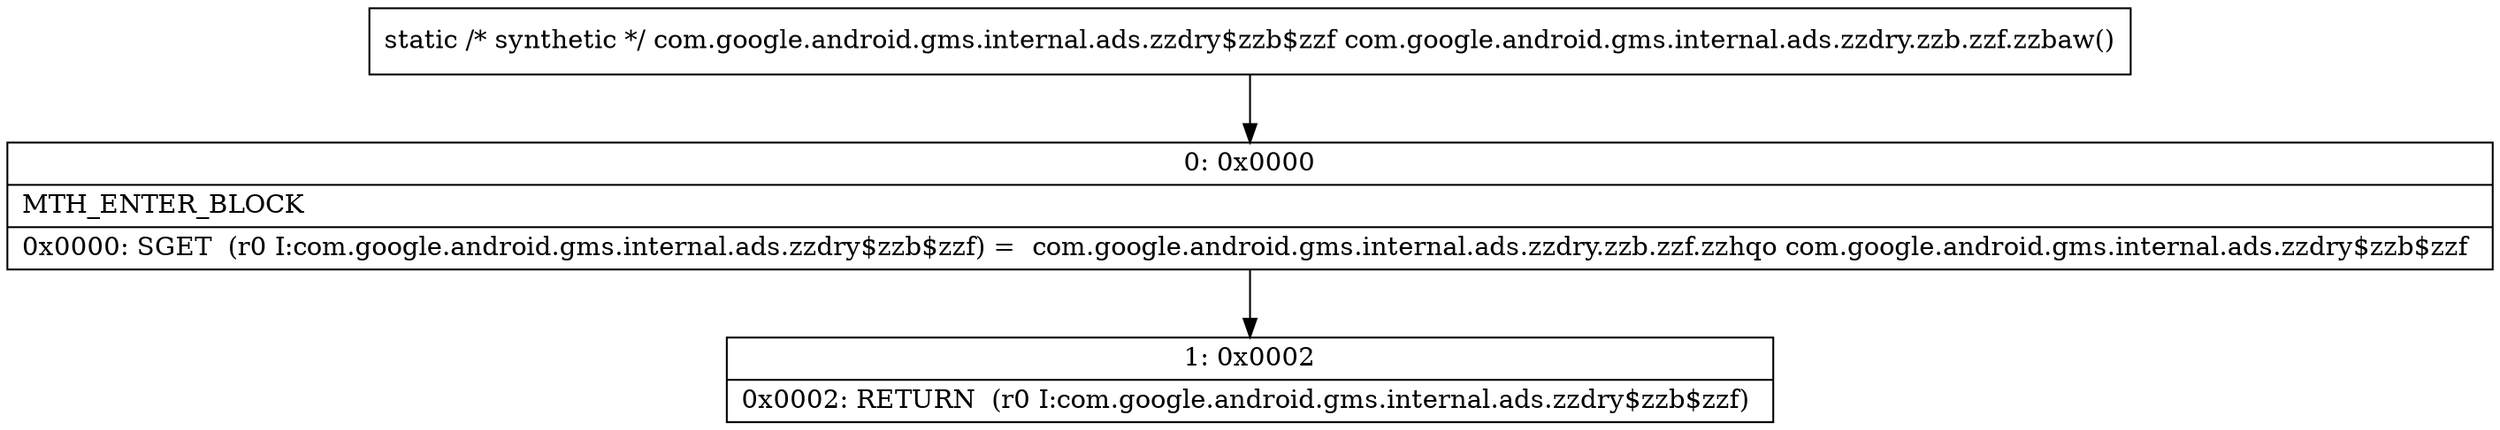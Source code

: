 digraph "CFG forcom.google.android.gms.internal.ads.zzdry.zzb.zzf.zzbaw()Lcom\/google\/android\/gms\/internal\/ads\/zzdry$zzb$zzf;" {
Node_0 [shape=record,label="{0\:\ 0x0000|MTH_ENTER_BLOCK\l|0x0000: SGET  (r0 I:com.google.android.gms.internal.ads.zzdry$zzb$zzf) =  com.google.android.gms.internal.ads.zzdry.zzb.zzf.zzhqo com.google.android.gms.internal.ads.zzdry$zzb$zzf \l}"];
Node_1 [shape=record,label="{1\:\ 0x0002|0x0002: RETURN  (r0 I:com.google.android.gms.internal.ads.zzdry$zzb$zzf) \l}"];
MethodNode[shape=record,label="{static \/* synthetic *\/ com.google.android.gms.internal.ads.zzdry$zzb$zzf com.google.android.gms.internal.ads.zzdry.zzb.zzf.zzbaw() }"];
MethodNode -> Node_0;
Node_0 -> Node_1;
}


